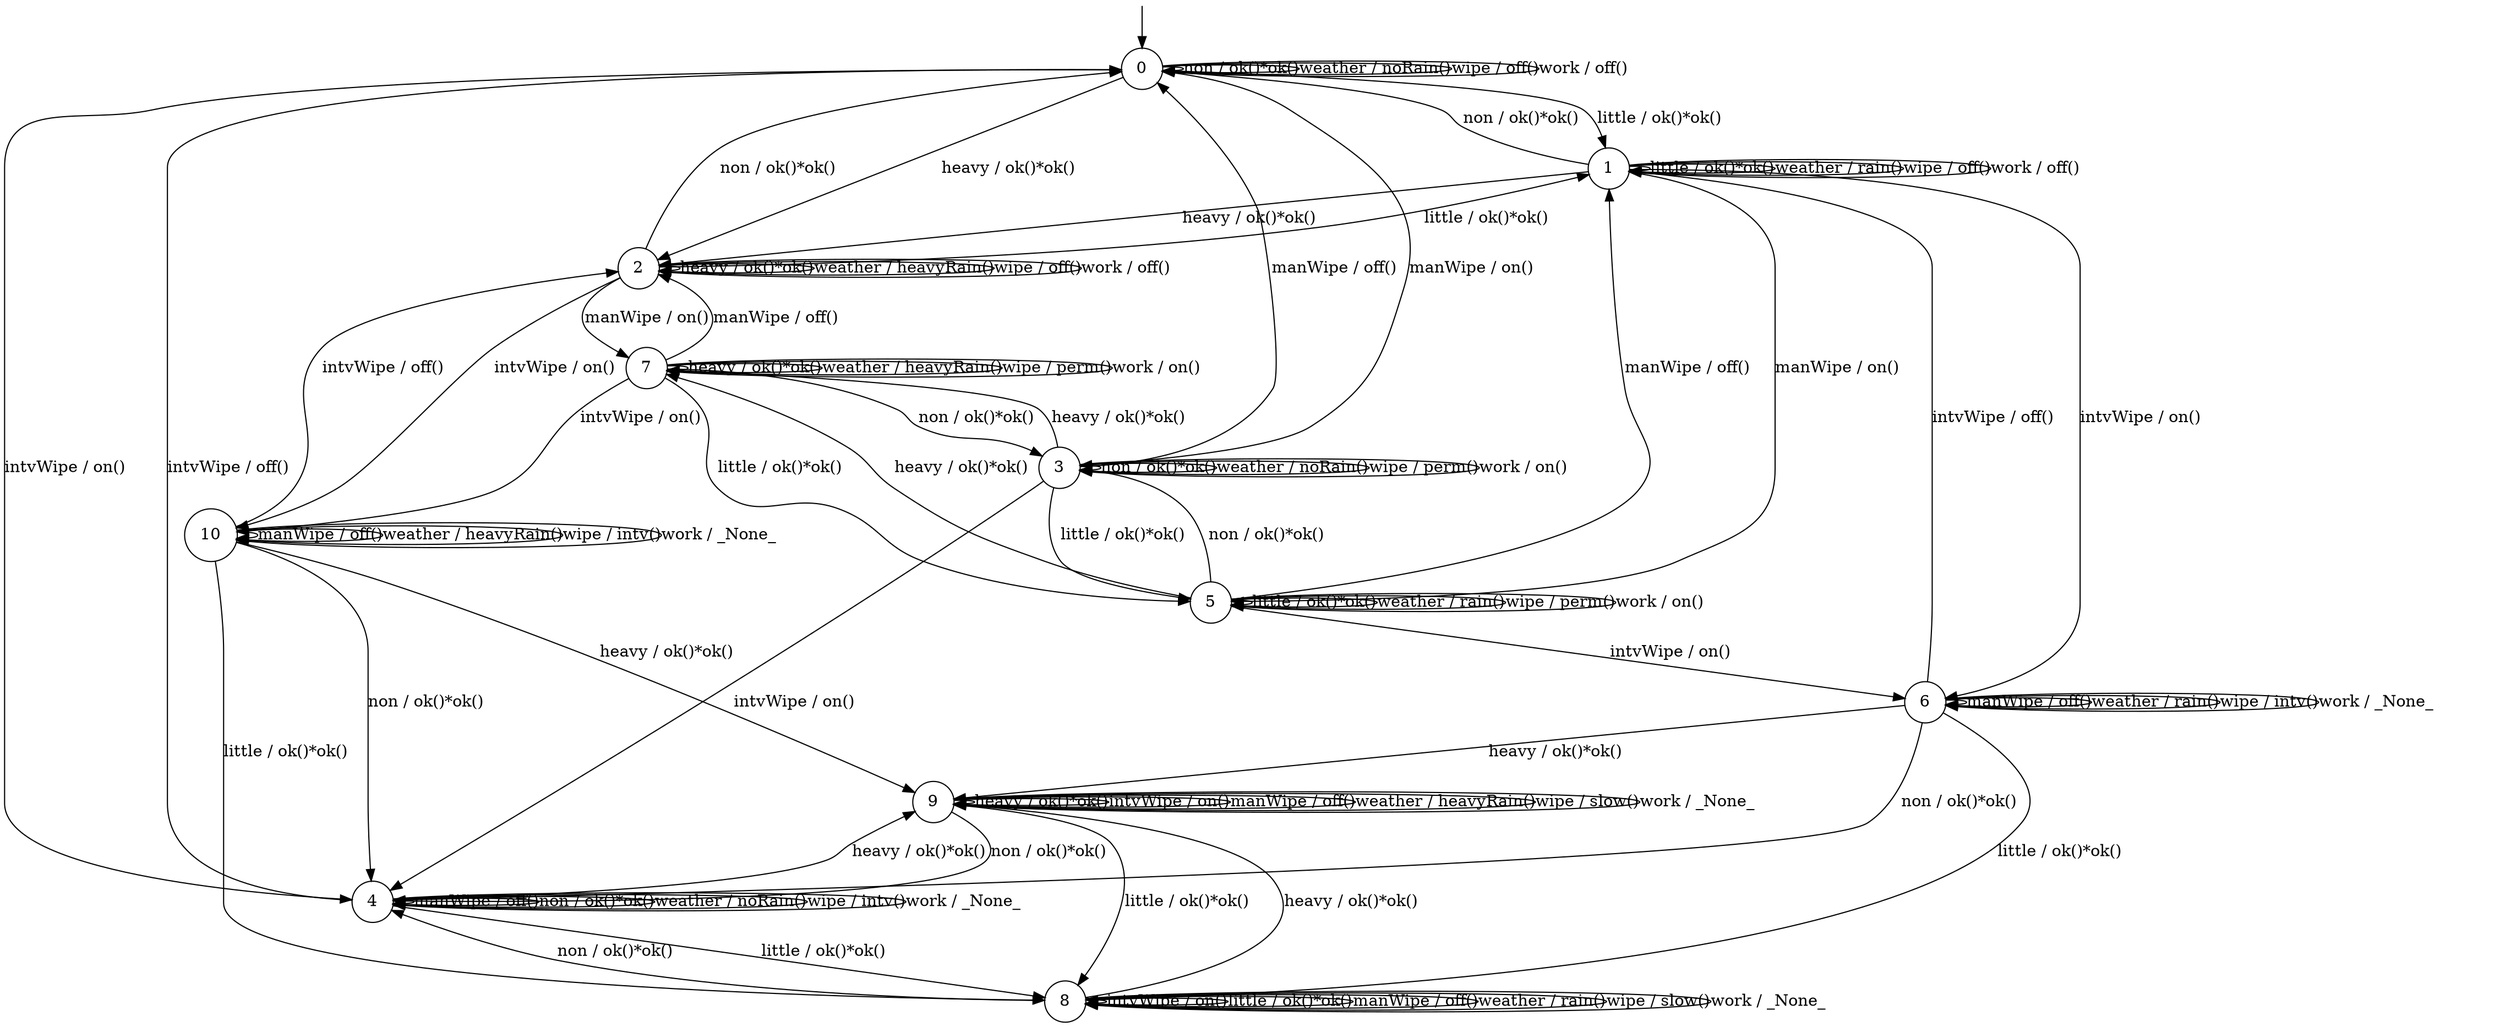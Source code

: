 digraph g {

	s0 [shape="circle" label="0"];
	s1 [shape="circle" label="1"];
	s2 [shape="circle" label="2"];
	s3 [shape="circle" label="3"];
	s4 [shape="circle" label="4"];
	s5 [shape="circle" label="5"];
	s6 [shape="circle" label="6"];
	s7 [shape="circle" label="7"];
	s8 [shape="circle" label="8"];
	s9 [shape="circle" label="9"];
	s10 [shape="circle" label="10"];
	s0 -> s2 [label="heavy / ok()*ok()"];
	s0 -> s4 [label="intvWipe / on()"];
	s0 -> s1 [label="little / ok()*ok()"];
	s0 -> s3 [label="manWipe / on()"];
	s0 -> s0 [label="non / ok()*ok()"];
	s0 -> s0 [label="weather / noRain()"];
	s0 -> s0 [label="wipe / off()"];
	s0 -> s0 [label="work / off()"];
	s1 -> s2 [label="heavy / ok()*ok()"];
	s1 -> s6 [label="intvWipe / on()"];
	s1 -> s1 [label="little / ok()*ok()"];
	s1 -> s5 [label="manWipe / on()"];
	s1 -> s0 [label="non / ok()*ok()"];
	s1 -> s1 [label="weather / rain()"];
	s1 -> s1 [label="wipe / off()"];
	s1 -> s1 [label="work / off()"];
	s2 -> s2 [label="heavy / ok()*ok()"];
	s2 -> s10 [label="intvWipe / on()"];
	s2 -> s1 [label="little / ok()*ok()"];
	s2 -> s7 [label="manWipe / on()"];
	s2 -> s0 [label="non / ok()*ok()"];
	s2 -> s2 [label="weather / heavyRain()"];
	s2 -> s2 [label="wipe / off()"];
	s2 -> s2 [label="work / off()"];
	s3 -> s7 [label="heavy / ok()*ok()"];
	s3 -> s4 [label="intvWipe / on()"];
	s3 -> s5 [label="little / ok()*ok()"];
	s3 -> s0 [label="manWipe / off()"];
	s3 -> s3 [label="non / ok()*ok()"];
	s3 -> s3 [label="weather / noRain()"];
	s3 -> s3 [label="wipe / perm()"];
	s3 -> s3 [label="work / on()"];
	s4 -> s9 [label="heavy / ok()*ok()"];
	s4 -> s0 [label="intvWipe / off()"];
	s4 -> s8 [label="little / ok()*ok()"];
	s4 -> s4 [label="manWipe / off()"];
	s4 -> s4 [label="non / ok()*ok()"];
	s4 -> s4 [label="weather / noRain()"];
	s4 -> s4 [label="wipe / intv()"];
	s4 -> s4 [label="work / _None_"];
	s5 -> s7 [label="heavy / ok()*ok()"];
	s5 -> s6 [label="intvWipe / on()"];
	s5 -> s5 [label="little / ok()*ok()"];
	s5 -> s1 [label="manWipe / off()"];
	s5 -> s3 [label="non / ok()*ok()"];
	s5 -> s5 [label="weather / rain()"];
	s5 -> s5 [label="wipe / perm()"];
	s5 -> s5 [label="work / on()"];
	s6 -> s9 [label="heavy / ok()*ok()"];
	s6 -> s1 [label="intvWipe / off()"];
	s6 -> s8 [label="little / ok()*ok()"];
	s6 -> s6 [label="manWipe / off()"];
	s6 -> s4 [label="non / ok()*ok()"];
	s6 -> s6 [label="weather / rain()"];
	s6 -> s6 [label="wipe / intv()"];
	s6 -> s6 [label="work / _None_"];
	s7 -> s7 [label="heavy / ok()*ok()"];
	s7 -> s10 [label="intvWipe / on()"];
	s7 -> s5 [label="little / ok()*ok()"];
	s7 -> s2 [label="manWipe / off()"];
	s7 -> s3 [label="non / ok()*ok()"];
	s7 -> s7 [label="weather / heavyRain()"];
	s7 -> s7 [label="wipe / perm()"];
	s7 -> s7 [label="work / on()"];
	s8 -> s9 [label="heavy / ok()*ok()"];
	s8 -> s8 [label="intvWipe / on()"];
	s8 -> s8 [label="little / ok()*ok()"];
	s8 -> s8 [label="manWipe / off()"];
	s8 -> s4 [label="non / ok()*ok()"];
	s8 -> s8 [label="weather / rain()"];
	s8 -> s8 [label="wipe / slow()"];
	s8 -> s8 [label="work / _None_"];
	s9 -> s9 [label="heavy / ok()*ok()"];
	s9 -> s9 [label="intvWipe / on()"];
	s9 -> s8 [label="little / ok()*ok()"];
	s9 -> s9 [label="manWipe / off()"];
	s9 -> s4 [label="non / ok()*ok()"];
	s9 -> s9 [label="weather / heavyRain()"];
	s9 -> s9 [label="wipe / slow()"];
	s9 -> s9 [label="work / _None_"];
	s10 -> s9 [label="heavy / ok()*ok()"];
	s10 -> s2 [label="intvWipe / off()"];
	s10 -> s8 [label="little / ok()*ok()"];
	s10 -> s10 [label="manWipe / off()"];
	s10 -> s4 [label="non / ok()*ok()"];
	s10 -> s10 [label="weather / heavyRain()"];
	s10 -> s10 [label="wipe / intv()"];
	s10 -> s10 [label="work / _None_"];

__start0 [label="" shape="none" width="0" height="0"];
__start0 -> s0;

}
